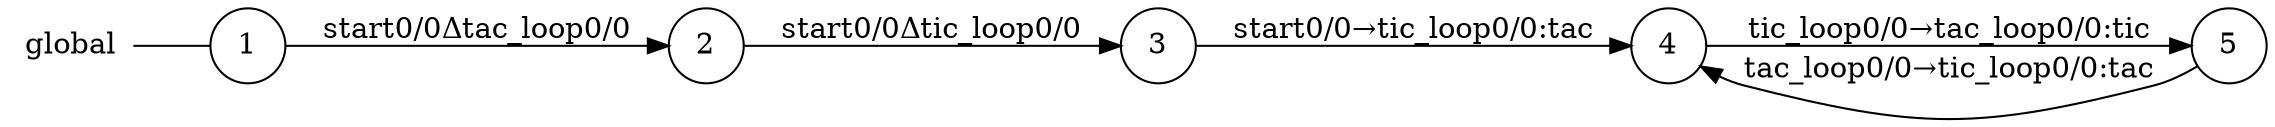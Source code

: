 digraph global {
	rankdir="LR";
	n_0 [label="global", shape="plaintext"];
	n_1 [id="5", shape=circle, label="5"];
	n_2 [id="1", shape=circle, label="1"];
	n_0 -> n_2 [arrowhead=none];
	n_3 [id="2", shape=circle, label="2"];
	n_4 [id="4", shape=circle, label="4"];
	n_5 [id="3", shape=circle, label="3"];

	n_4 -> n_1 [id="[$e|3]", label="tic_loop0/0→tac_loop0/0:tic"];
	n_5 -> n_4 [id="[$e|2]", label="start0/0→tic_loop0/0:tac"];
	n_3 -> n_5 [id="[$e|1]", label="start0/0Δtic_loop0/0"];
	n_1 -> n_4 [id="[$e|4]", label="tac_loop0/0→tic_loop0/0:tac"];
	n_2 -> n_3 [id="[$e|0]", label="start0/0Δtac_loop0/0"];
}
